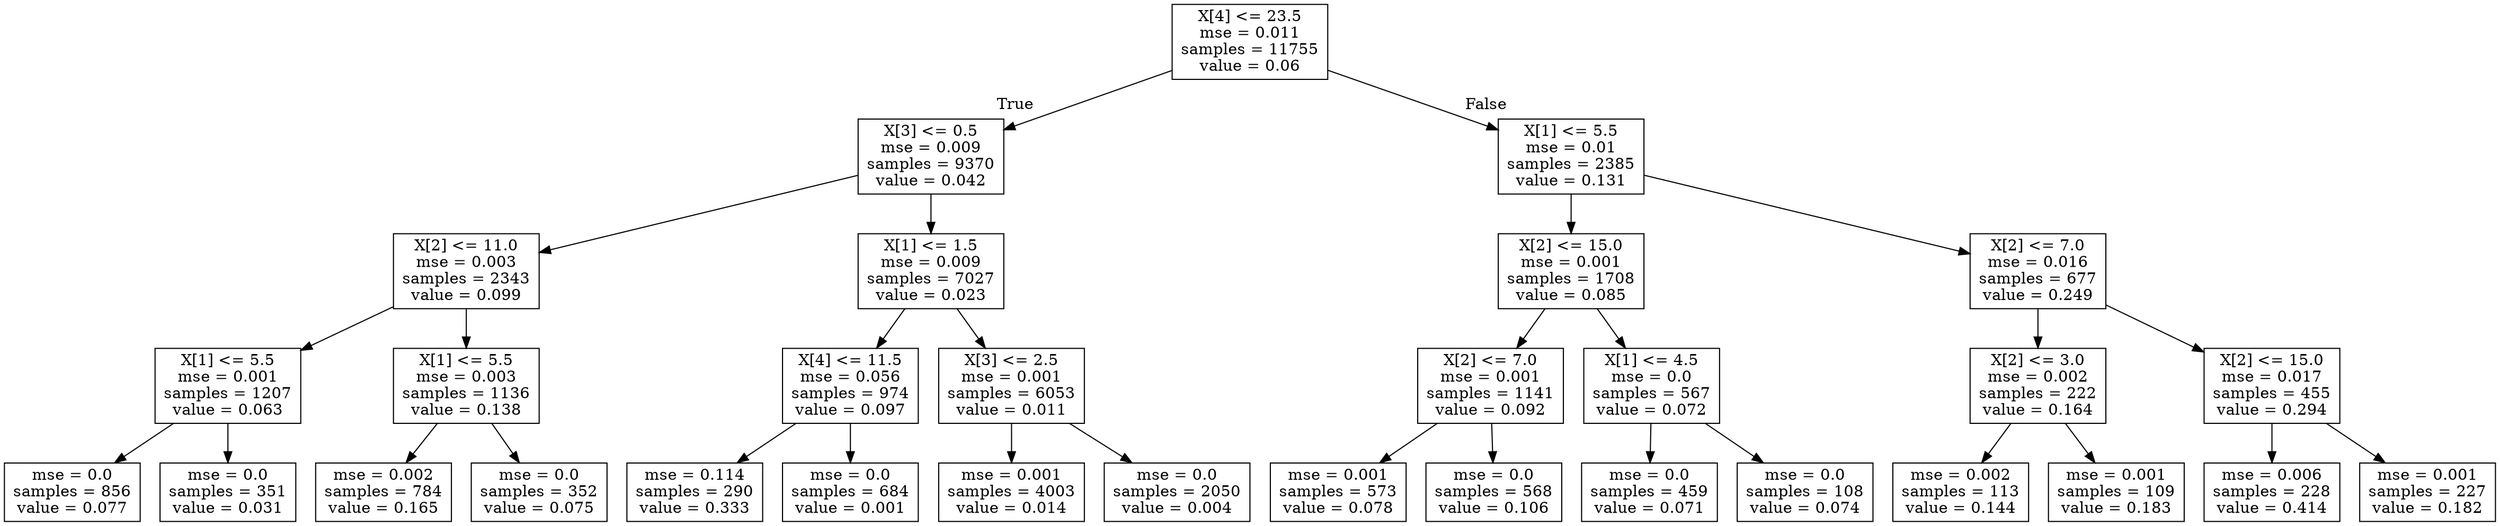 digraph Tree {
node [shape=box] ;
0 [label="X[4] <= 23.5\nmse = 0.011\nsamples = 11755\nvalue = 0.06"] ;
1 [label="X[3] <= 0.5\nmse = 0.009\nsamples = 9370\nvalue = 0.042"] ;
0 -> 1 [labeldistance=2.5, labelangle=45, headlabel="True"] ;
2 [label="X[2] <= 11.0\nmse = 0.003\nsamples = 2343\nvalue = 0.099"] ;
1 -> 2 ;
3 [label="X[1] <= 5.5\nmse = 0.001\nsamples = 1207\nvalue = 0.063"] ;
2 -> 3 ;
4 [label="mse = 0.0\nsamples = 856\nvalue = 0.077"] ;
3 -> 4 ;
5 [label="mse = 0.0\nsamples = 351\nvalue = 0.031"] ;
3 -> 5 ;
6 [label="X[1] <= 5.5\nmse = 0.003\nsamples = 1136\nvalue = 0.138"] ;
2 -> 6 ;
7 [label="mse = 0.002\nsamples = 784\nvalue = 0.165"] ;
6 -> 7 ;
8 [label="mse = 0.0\nsamples = 352\nvalue = 0.075"] ;
6 -> 8 ;
9 [label="X[1] <= 1.5\nmse = 0.009\nsamples = 7027\nvalue = 0.023"] ;
1 -> 9 ;
10 [label="X[4] <= 11.5\nmse = 0.056\nsamples = 974\nvalue = 0.097"] ;
9 -> 10 ;
11 [label="mse = 0.114\nsamples = 290\nvalue = 0.333"] ;
10 -> 11 ;
12 [label="mse = 0.0\nsamples = 684\nvalue = 0.001"] ;
10 -> 12 ;
13 [label="X[3] <= 2.5\nmse = 0.001\nsamples = 6053\nvalue = 0.011"] ;
9 -> 13 ;
14 [label="mse = 0.001\nsamples = 4003\nvalue = 0.014"] ;
13 -> 14 ;
15 [label="mse = 0.0\nsamples = 2050\nvalue = 0.004"] ;
13 -> 15 ;
16 [label="X[1] <= 5.5\nmse = 0.01\nsamples = 2385\nvalue = 0.131"] ;
0 -> 16 [labeldistance=2.5, labelangle=-45, headlabel="False"] ;
17 [label="X[2] <= 15.0\nmse = 0.001\nsamples = 1708\nvalue = 0.085"] ;
16 -> 17 ;
18 [label="X[2] <= 7.0\nmse = 0.001\nsamples = 1141\nvalue = 0.092"] ;
17 -> 18 ;
19 [label="mse = 0.001\nsamples = 573\nvalue = 0.078"] ;
18 -> 19 ;
20 [label="mse = 0.0\nsamples = 568\nvalue = 0.106"] ;
18 -> 20 ;
21 [label="X[1] <= 4.5\nmse = 0.0\nsamples = 567\nvalue = 0.072"] ;
17 -> 21 ;
22 [label="mse = 0.0\nsamples = 459\nvalue = 0.071"] ;
21 -> 22 ;
23 [label="mse = 0.0\nsamples = 108\nvalue = 0.074"] ;
21 -> 23 ;
24 [label="X[2] <= 7.0\nmse = 0.016\nsamples = 677\nvalue = 0.249"] ;
16 -> 24 ;
25 [label="X[2] <= 3.0\nmse = 0.002\nsamples = 222\nvalue = 0.164"] ;
24 -> 25 ;
26 [label="mse = 0.002\nsamples = 113\nvalue = 0.144"] ;
25 -> 26 ;
27 [label="mse = 0.001\nsamples = 109\nvalue = 0.183"] ;
25 -> 27 ;
28 [label="X[2] <= 15.0\nmse = 0.017\nsamples = 455\nvalue = 0.294"] ;
24 -> 28 ;
29 [label="mse = 0.006\nsamples = 228\nvalue = 0.414"] ;
28 -> 29 ;
30 [label="mse = 0.001\nsamples = 227\nvalue = 0.182"] ;
28 -> 30 ;
}